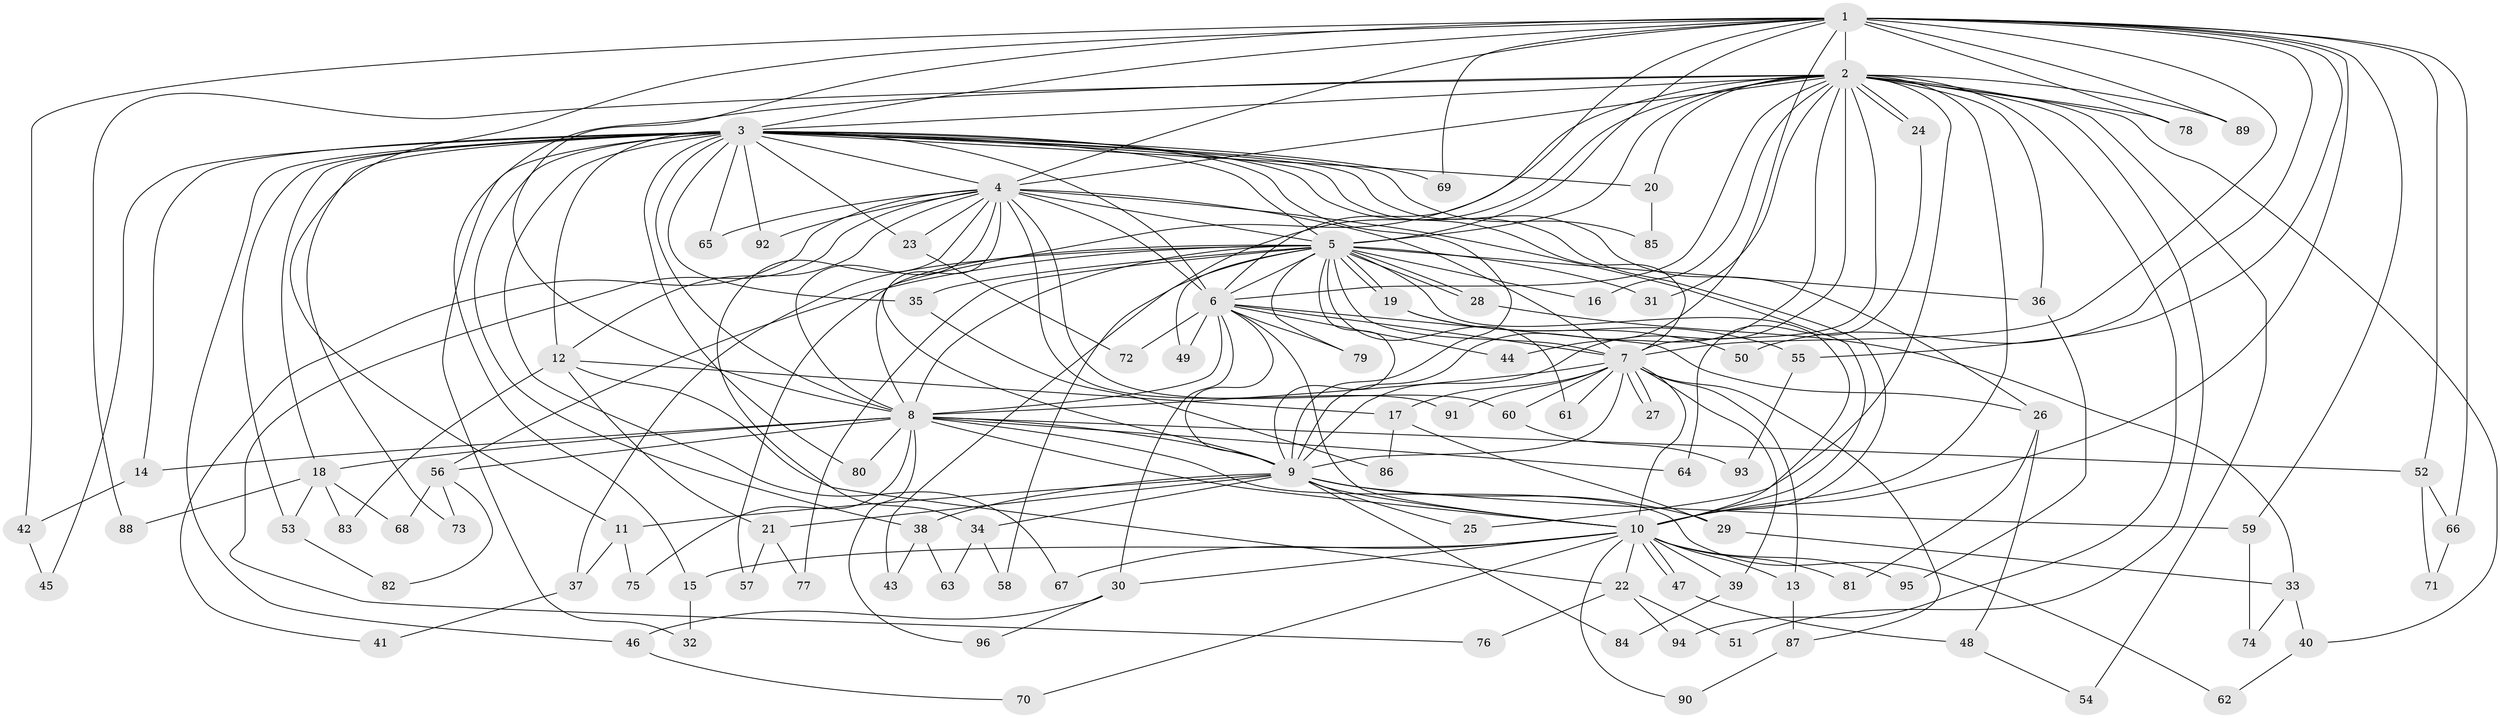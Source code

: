 // Generated by graph-tools (version 1.1) at 2025/25/03/09/25 03:25:40]
// undirected, 96 vertices, 217 edges
graph export_dot {
graph [start="1"]
  node [color=gray90,style=filled];
  1;
  2;
  3;
  4;
  5;
  6;
  7;
  8;
  9;
  10;
  11;
  12;
  13;
  14;
  15;
  16;
  17;
  18;
  19;
  20;
  21;
  22;
  23;
  24;
  25;
  26;
  27;
  28;
  29;
  30;
  31;
  32;
  33;
  34;
  35;
  36;
  37;
  38;
  39;
  40;
  41;
  42;
  43;
  44;
  45;
  46;
  47;
  48;
  49;
  50;
  51;
  52;
  53;
  54;
  55;
  56;
  57;
  58;
  59;
  60;
  61;
  62;
  63;
  64;
  65;
  66;
  67;
  68;
  69;
  70;
  71;
  72;
  73;
  74;
  75;
  76;
  77;
  78;
  79;
  80;
  81;
  82;
  83;
  84;
  85;
  86;
  87;
  88;
  89;
  90;
  91;
  92;
  93;
  94;
  95;
  96;
  1 -- 2;
  1 -- 3;
  1 -- 4;
  1 -- 5;
  1 -- 6;
  1 -- 7;
  1 -- 8;
  1 -- 9;
  1 -- 10;
  1 -- 11;
  1 -- 42;
  1 -- 50;
  1 -- 52;
  1 -- 55;
  1 -- 59;
  1 -- 66;
  1 -- 69;
  1 -- 78;
  1 -- 89;
  2 -- 3;
  2 -- 4;
  2 -- 5;
  2 -- 6;
  2 -- 7;
  2 -- 8;
  2 -- 9;
  2 -- 10;
  2 -- 15;
  2 -- 16;
  2 -- 20;
  2 -- 24;
  2 -- 24;
  2 -- 25;
  2 -- 31;
  2 -- 36;
  2 -- 40;
  2 -- 44;
  2 -- 51;
  2 -- 54;
  2 -- 58;
  2 -- 78;
  2 -- 88;
  2 -- 89;
  2 -- 94;
  3 -- 4;
  3 -- 5;
  3 -- 6;
  3 -- 7;
  3 -- 8;
  3 -- 9;
  3 -- 10;
  3 -- 12;
  3 -- 14;
  3 -- 18;
  3 -- 20;
  3 -- 23;
  3 -- 26;
  3 -- 32;
  3 -- 35;
  3 -- 38;
  3 -- 45;
  3 -- 46;
  3 -- 53;
  3 -- 65;
  3 -- 67;
  3 -- 69;
  3 -- 73;
  3 -- 80;
  3 -- 85;
  3 -- 92;
  4 -- 5;
  4 -- 6;
  4 -- 7;
  4 -- 8;
  4 -- 9;
  4 -- 10;
  4 -- 12;
  4 -- 23;
  4 -- 34;
  4 -- 41;
  4 -- 60;
  4 -- 65;
  4 -- 76;
  4 -- 91;
  4 -- 92;
  5 -- 6;
  5 -- 7;
  5 -- 8;
  5 -- 9;
  5 -- 10;
  5 -- 16;
  5 -- 19;
  5 -- 19;
  5 -- 28;
  5 -- 28;
  5 -- 31;
  5 -- 35;
  5 -- 36;
  5 -- 37;
  5 -- 43;
  5 -- 49;
  5 -- 56;
  5 -- 57;
  5 -- 61;
  5 -- 77;
  5 -- 79;
  6 -- 7;
  6 -- 8;
  6 -- 9;
  6 -- 10;
  6 -- 26;
  6 -- 30;
  6 -- 44;
  6 -- 49;
  6 -- 72;
  6 -- 79;
  7 -- 8;
  7 -- 9;
  7 -- 10;
  7 -- 13;
  7 -- 17;
  7 -- 27;
  7 -- 27;
  7 -- 39;
  7 -- 60;
  7 -- 61;
  7 -- 87;
  7 -- 91;
  8 -- 9;
  8 -- 10;
  8 -- 14;
  8 -- 18;
  8 -- 52;
  8 -- 56;
  8 -- 62;
  8 -- 64;
  8 -- 75;
  8 -- 80;
  8 -- 96;
  9 -- 10;
  9 -- 11;
  9 -- 21;
  9 -- 25;
  9 -- 29;
  9 -- 34;
  9 -- 38;
  9 -- 59;
  9 -- 84;
  10 -- 13;
  10 -- 15;
  10 -- 22;
  10 -- 30;
  10 -- 39;
  10 -- 47;
  10 -- 47;
  10 -- 67;
  10 -- 70;
  10 -- 81;
  10 -- 90;
  10 -- 95;
  11 -- 37;
  11 -- 75;
  12 -- 17;
  12 -- 21;
  12 -- 22;
  12 -- 83;
  13 -- 87;
  14 -- 42;
  15 -- 32;
  17 -- 29;
  17 -- 86;
  18 -- 53;
  18 -- 68;
  18 -- 83;
  18 -- 88;
  19 -- 50;
  19 -- 55;
  20 -- 85;
  21 -- 57;
  21 -- 77;
  22 -- 51;
  22 -- 76;
  22 -- 94;
  23 -- 72;
  24 -- 64;
  26 -- 48;
  26 -- 81;
  28 -- 33;
  29 -- 33;
  30 -- 46;
  30 -- 96;
  33 -- 40;
  33 -- 74;
  34 -- 58;
  34 -- 63;
  35 -- 86;
  36 -- 95;
  37 -- 41;
  38 -- 43;
  38 -- 63;
  39 -- 84;
  40 -- 62;
  42 -- 45;
  46 -- 70;
  47 -- 48;
  48 -- 54;
  52 -- 66;
  52 -- 71;
  53 -- 82;
  55 -- 93;
  56 -- 68;
  56 -- 73;
  56 -- 82;
  59 -- 74;
  60 -- 93;
  66 -- 71;
  87 -- 90;
}
